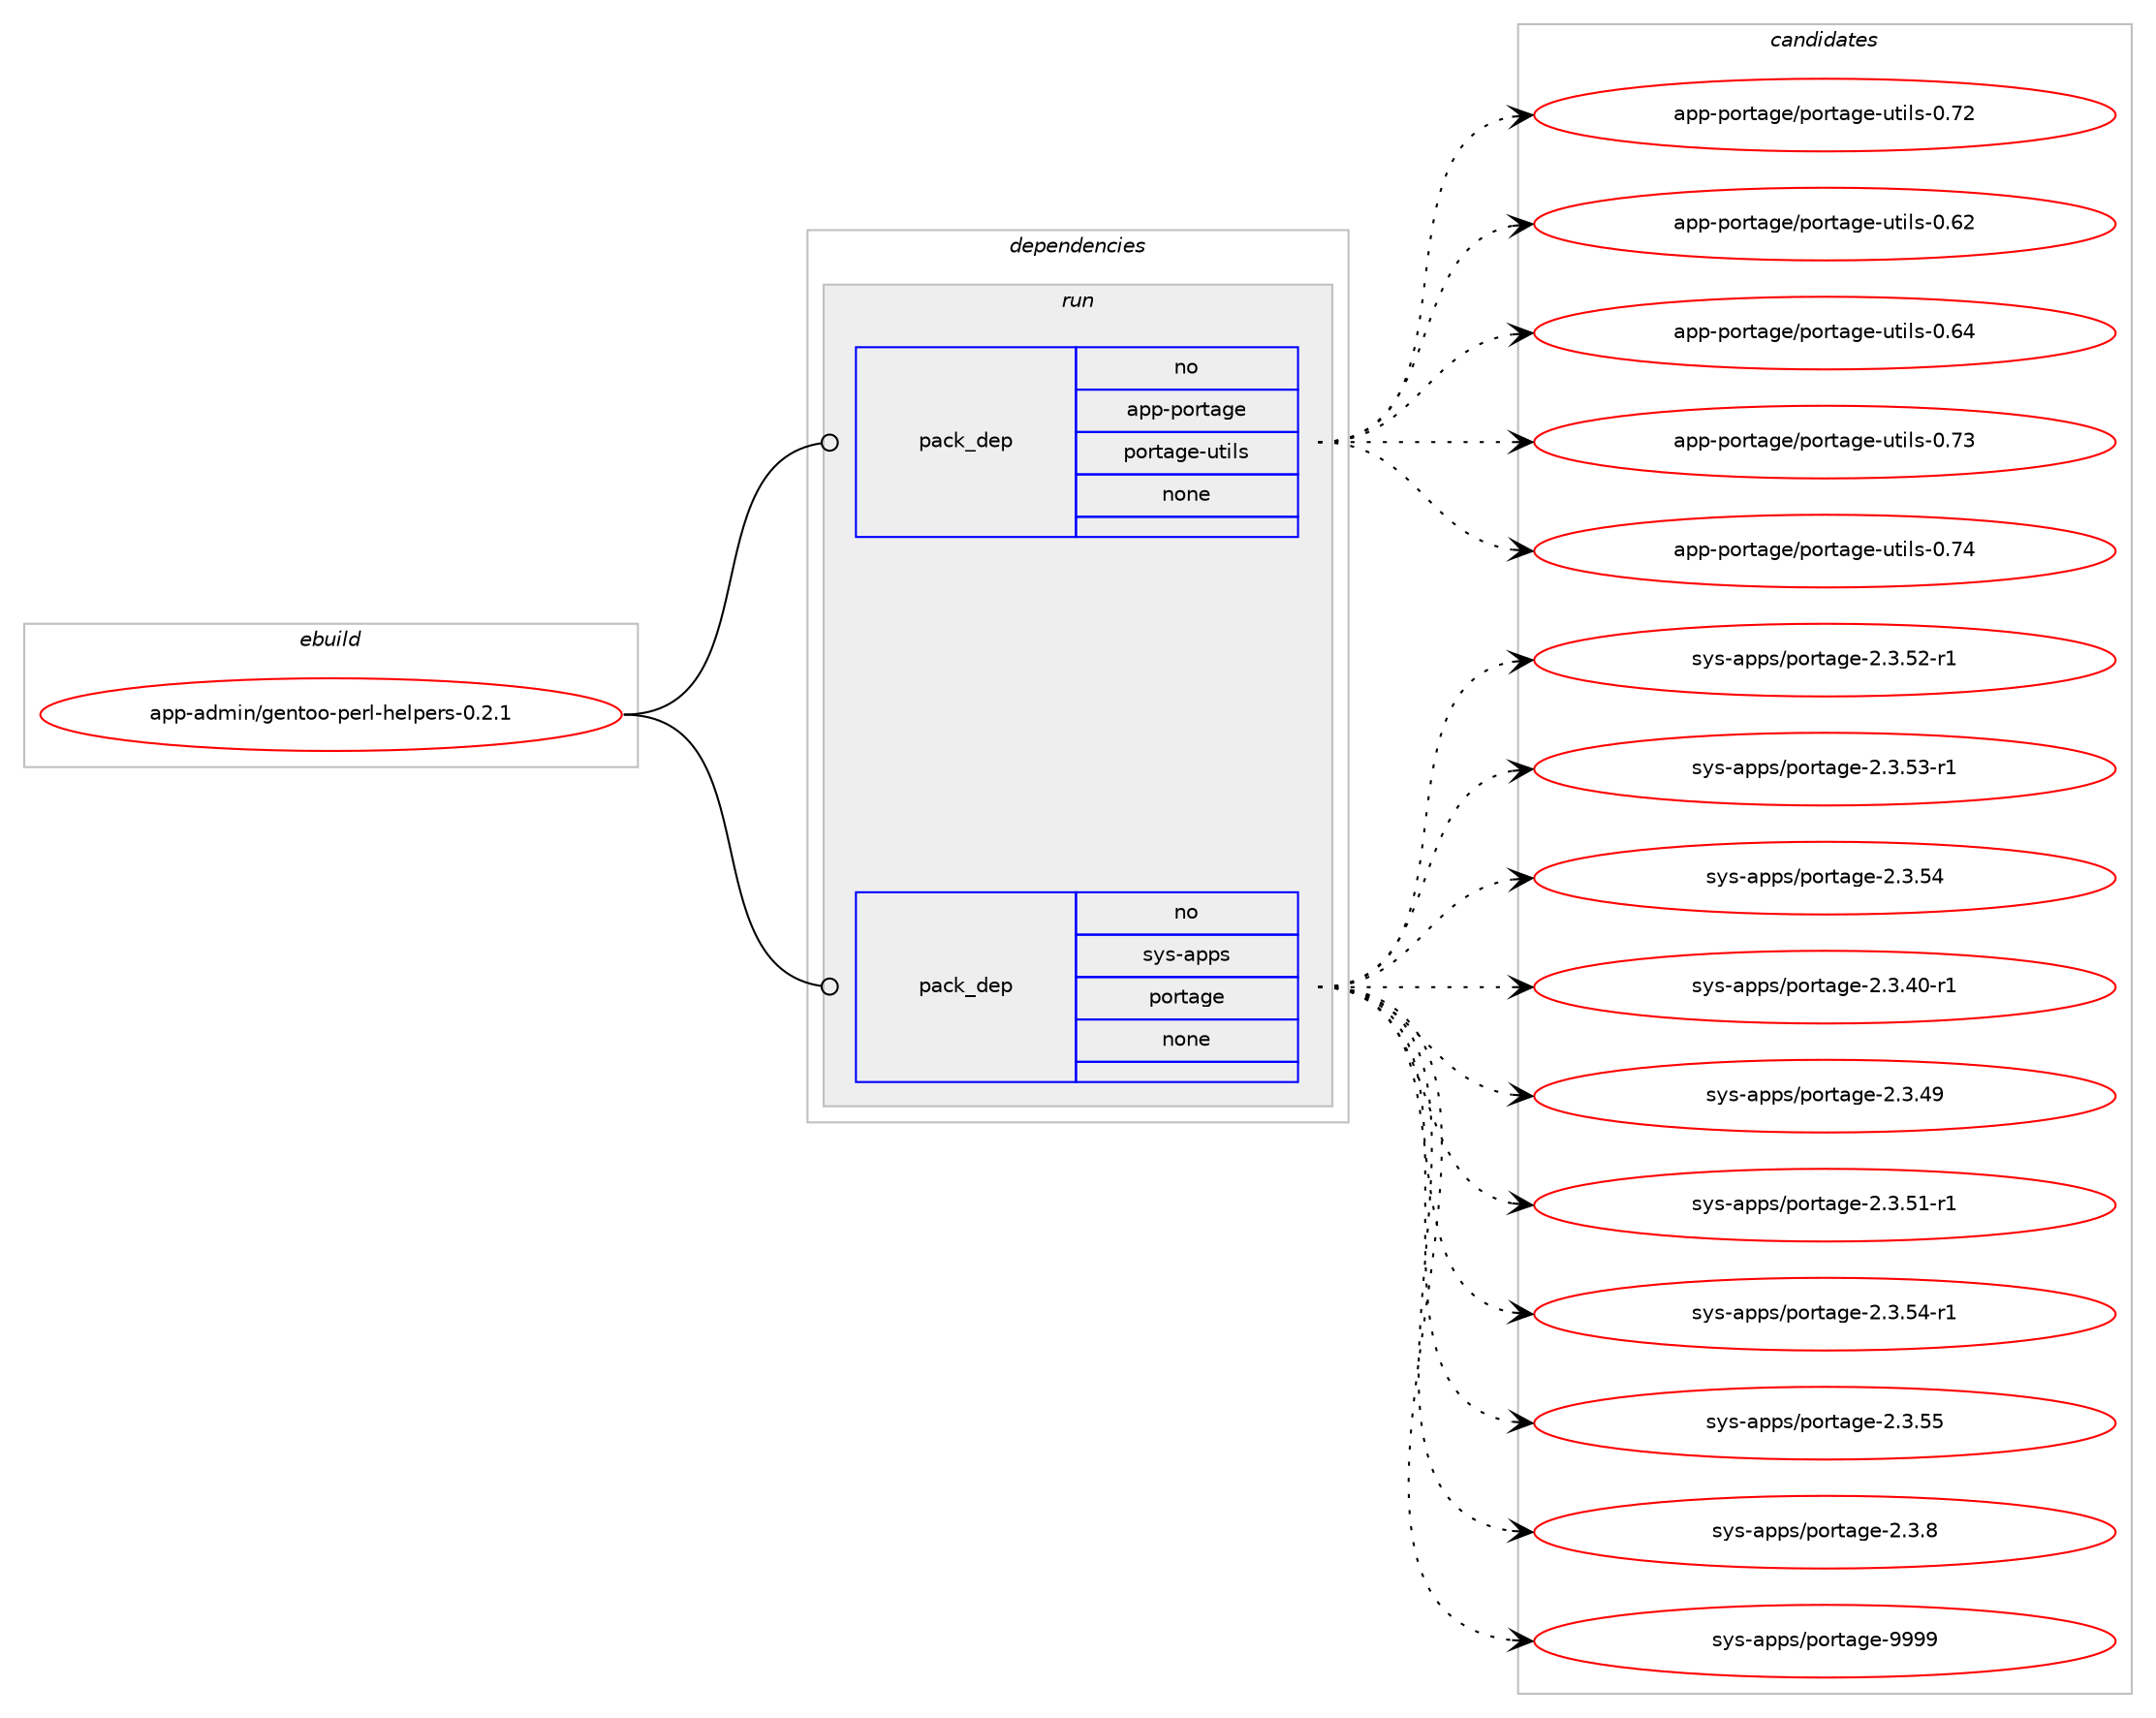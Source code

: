 digraph prolog {

# *************
# Graph options
# *************

newrank=true;
concentrate=true;
compound=true;
graph [rankdir=LR,fontname=Helvetica,fontsize=10,ranksep=1.5];#, ranksep=2.5, nodesep=0.2];
edge  [arrowhead=vee];
node  [fontname=Helvetica,fontsize=10];

# **********
# The ebuild
# **********

subgraph cluster_leftcol {
color=gray;
rank=same;
label=<<i>ebuild</i>>;
id [label="app-admin/gentoo-perl-helpers-0.2.1", color=red, width=4, href="../app-admin/gentoo-perl-helpers-0.2.1.svg"];
}

# ****************
# The dependencies
# ****************

subgraph cluster_midcol {
color=gray;
label=<<i>dependencies</i>>;
subgraph cluster_compile {
fillcolor="#eeeeee";
style=filled;
label=<<i>compile</i>>;
}
subgraph cluster_compileandrun {
fillcolor="#eeeeee";
style=filled;
label=<<i>compile and run</i>>;
}
subgraph cluster_run {
fillcolor="#eeeeee";
style=filled;
label=<<i>run</i>>;
subgraph pack274 {
dependency339 [label=<<TABLE BORDER="0" CELLBORDER="1" CELLSPACING="0" CELLPADDING="4" WIDTH="220"><TR><TD ROWSPAN="6" CELLPADDING="30">pack_dep</TD></TR><TR><TD WIDTH="110">no</TD></TR><TR><TD>app-portage</TD></TR><TR><TD>portage-utils</TD></TR><TR><TD>none</TD></TR><TR><TD></TD></TR></TABLE>>, shape=none, color=blue];
}
id:e -> dependency339:w [weight=20,style="solid",arrowhead="odot"];
subgraph pack275 {
dependency340 [label=<<TABLE BORDER="0" CELLBORDER="1" CELLSPACING="0" CELLPADDING="4" WIDTH="220"><TR><TD ROWSPAN="6" CELLPADDING="30">pack_dep</TD></TR><TR><TD WIDTH="110">no</TD></TR><TR><TD>sys-apps</TD></TR><TR><TD>portage</TD></TR><TR><TD>none</TD></TR><TR><TD></TD></TR></TABLE>>, shape=none, color=blue];
}
id:e -> dependency340:w [weight=20,style="solid",arrowhead="odot"];
}
}

# **************
# The candidates
# **************

subgraph cluster_choices {
rank=same;
color=gray;
label=<<i>candidates</i>>;

subgraph choice274 {
color=black;
nodesep=1;
choice9711211245112111114116971031014711211111411697103101451171161051081154548465550 [label="app-portage/portage-utils-0.72", color=red, width=4,href="../app-portage/portage-utils-0.72.svg"];
choice9711211245112111114116971031014711211111411697103101451171161051081154548465450 [label="app-portage/portage-utils-0.62", color=red, width=4,href="../app-portage/portage-utils-0.62.svg"];
choice9711211245112111114116971031014711211111411697103101451171161051081154548465452 [label="app-portage/portage-utils-0.64", color=red, width=4,href="../app-portage/portage-utils-0.64.svg"];
choice9711211245112111114116971031014711211111411697103101451171161051081154548465551 [label="app-portage/portage-utils-0.73", color=red, width=4,href="../app-portage/portage-utils-0.73.svg"];
choice9711211245112111114116971031014711211111411697103101451171161051081154548465552 [label="app-portage/portage-utils-0.74", color=red, width=4,href="../app-portage/portage-utils-0.74.svg"];
dependency339:e -> choice9711211245112111114116971031014711211111411697103101451171161051081154548465550:w [style=dotted,weight="100"];
dependency339:e -> choice9711211245112111114116971031014711211111411697103101451171161051081154548465450:w [style=dotted,weight="100"];
dependency339:e -> choice9711211245112111114116971031014711211111411697103101451171161051081154548465452:w [style=dotted,weight="100"];
dependency339:e -> choice9711211245112111114116971031014711211111411697103101451171161051081154548465551:w [style=dotted,weight="100"];
dependency339:e -> choice9711211245112111114116971031014711211111411697103101451171161051081154548465552:w [style=dotted,weight="100"];
}
subgraph choice275 {
color=black;
nodesep=1;
choice11512111545971121121154711211111411697103101455046514653504511449 [label="sys-apps/portage-2.3.52-r1", color=red, width=4,href="../sys-apps/portage-2.3.52-r1.svg"];
choice11512111545971121121154711211111411697103101455046514653514511449 [label="sys-apps/portage-2.3.53-r1", color=red, width=4,href="../sys-apps/portage-2.3.53-r1.svg"];
choice1151211154597112112115471121111141169710310145504651465352 [label="sys-apps/portage-2.3.54", color=red, width=4,href="../sys-apps/portage-2.3.54.svg"];
choice11512111545971121121154711211111411697103101455046514652484511449 [label="sys-apps/portage-2.3.40-r1", color=red, width=4,href="../sys-apps/portage-2.3.40-r1.svg"];
choice1151211154597112112115471121111141169710310145504651465257 [label="sys-apps/portage-2.3.49", color=red, width=4,href="../sys-apps/portage-2.3.49.svg"];
choice11512111545971121121154711211111411697103101455046514653494511449 [label="sys-apps/portage-2.3.51-r1", color=red, width=4,href="../sys-apps/portage-2.3.51-r1.svg"];
choice11512111545971121121154711211111411697103101455046514653524511449 [label="sys-apps/portage-2.3.54-r1", color=red, width=4,href="../sys-apps/portage-2.3.54-r1.svg"];
choice1151211154597112112115471121111141169710310145504651465353 [label="sys-apps/portage-2.3.55", color=red, width=4,href="../sys-apps/portage-2.3.55.svg"];
choice11512111545971121121154711211111411697103101455046514656 [label="sys-apps/portage-2.3.8", color=red, width=4,href="../sys-apps/portage-2.3.8.svg"];
choice115121115459711211211547112111114116971031014557575757 [label="sys-apps/portage-9999", color=red, width=4,href="../sys-apps/portage-9999.svg"];
dependency340:e -> choice11512111545971121121154711211111411697103101455046514653504511449:w [style=dotted,weight="100"];
dependency340:e -> choice11512111545971121121154711211111411697103101455046514653514511449:w [style=dotted,weight="100"];
dependency340:e -> choice1151211154597112112115471121111141169710310145504651465352:w [style=dotted,weight="100"];
dependency340:e -> choice11512111545971121121154711211111411697103101455046514652484511449:w [style=dotted,weight="100"];
dependency340:e -> choice1151211154597112112115471121111141169710310145504651465257:w [style=dotted,weight="100"];
dependency340:e -> choice11512111545971121121154711211111411697103101455046514653494511449:w [style=dotted,weight="100"];
dependency340:e -> choice11512111545971121121154711211111411697103101455046514653524511449:w [style=dotted,weight="100"];
dependency340:e -> choice1151211154597112112115471121111141169710310145504651465353:w [style=dotted,weight="100"];
dependency340:e -> choice11512111545971121121154711211111411697103101455046514656:w [style=dotted,weight="100"];
dependency340:e -> choice115121115459711211211547112111114116971031014557575757:w [style=dotted,weight="100"];
}
}

}
